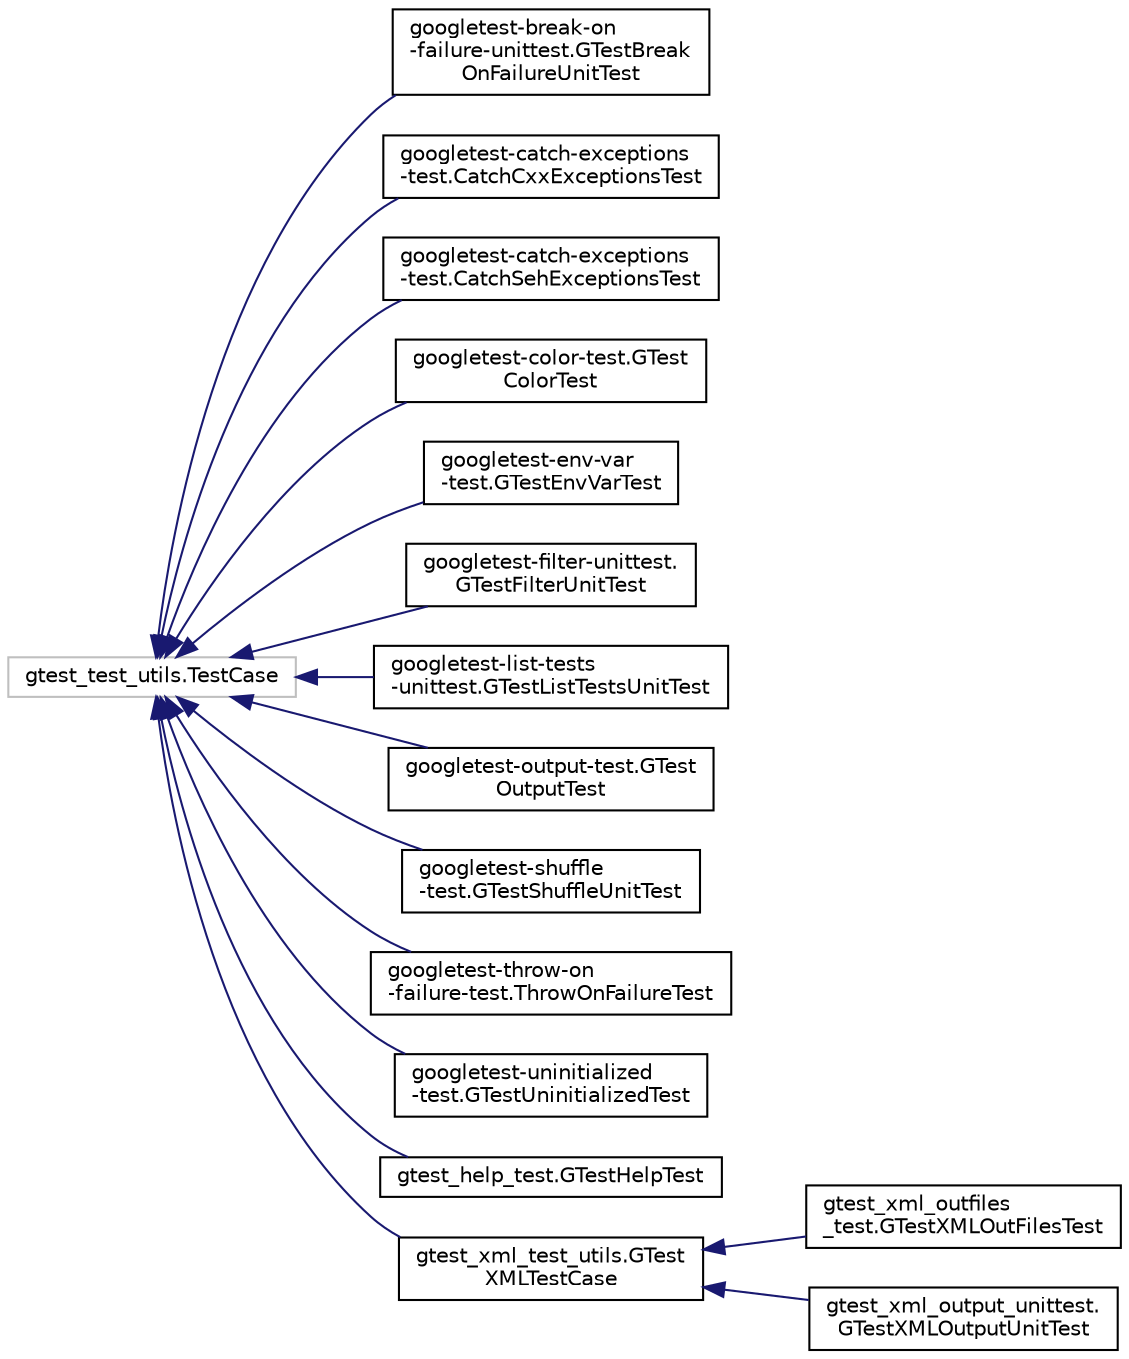 digraph "类继承关系图"
{
 // LATEX_PDF_SIZE
  edge [fontname="Helvetica",fontsize="10",labelfontname="Helvetica",labelfontsize="10"];
  node [fontname="Helvetica",fontsize="10",shape=record];
  rankdir="LR";
  Node1401 [label="gtest_test_utils.TestCase",height=0.2,width=0.4,color="grey75", fillcolor="white", style="filled",tooltip=" "];
  Node1401 -> Node0 [dir="back",color="midnightblue",fontsize="10",style="solid",fontname="Helvetica"];
  Node0 [label="googletest-break-on\l-failure-unittest.GTestBreak\lOnFailureUnitTest",height=0.2,width=0.4,color="black", fillcolor="white", style="filled",URL="$classgoogletest-break-on-failure-unittest_1_1GTestBreakOnFailureUnitTest.html",tooltip=" "];
  Node1401 -> Node1403 [dir="back",color="midnightblue",fontsize="10",style="solid",fontname="Helvetica"];
  Node1403 [label="googletest-catch-exceptions\l-test.CatchCxxExceptionsTest",height=0.2,width=0.4,color="black", fillcolor="white", style="filled",URL="$classgoogletest-catch-exceptions-test_1_1CatchCxxExceptionsTest.html",tooltip=" "];
  Node1401 -> Node1404 [dir="back",color="midnightblue",fontsize="10",style="solid",fontname="Helvetica"];
  Node1404 [label="googletest-catch-exceptions\l-test.CatchSehExceptionsTest",height=0.2,width=0.4,color="black", fillcolor="white", style="filled",URL="$classgoogletest-catch-exceptions-test_1_1CatchSehExceptionsTest.html",tooltip=" "];
  Node1401 -> Node1405 [dir="back",color="midnightblue",fontsize="10",style="solid",fontname="Helvetica"];
  Node1405 [label="googletest-color-test.GTest\lColorTest",height=0.2,width=0.4,color="black", fillcolor="white", style="filled",URL="$classgoogletest-color-test_1_1GTestColorTest.html",tooltip=" "];
  Node1401 -> Node1406 [dir="back",color="midnightblue",fontsize="10",style="solid",fontname="Helvetica"];
  Node1406 [label="googletest-env-var\l-test.GTestEnvVarTest",height=0.2,width=0.4,color="black", fillcolor="white", style="filled",URL="$classgoogletest-env-var-test_1_1GTestEnvVarTest.html",tooltip=" "];
  Node1401 -> Node1407 [dir="back",color="midnightblue",fontsize="10",style="solid",fontname="Helvetica"];
  Node1407 [label="googletest-filter-unittest.\lGTestFilterUnitTest",height=0.2,width=0.4,color="black", fillcolor="white", style="filled",URL="$classgoogletest-filter-unittest_1_1GTestFilterUnitTest.html",tooltip=" "];
  Node1401 -> Node1408 [dir="back",color="midnightblue",fontsize="10",style="solid",fontname="Helvetica"];
  Node1408 [label="googletest-list-tests\l-unittest.GTestListTestsUnitTest",height=0.2,width=0.4,color="black", fillcolor="white", style="filled",URL="$classgoogletest-list-tests-unittest_1_1GTestListTestsUnitTest.html",tooltip=" "];
  Node1401 -> Node1409 [dir="back",color="midnightblue",fontsize="10",style="solid",fontname="Helvetica"];
  Node1409 [label="googletest-output-test.GTest\lOutputTest",height=0.2,width=0.4,color="black", fillcolor="white", style="filled",URL="$classgoogletest-output-test_1_1GTestOutputTest.html",tooltip=" "];
  Node1401 -> Node1410 [dir="back",color="midnightblue",fontsize="10",style="solid",fontname="Helvetica"];
  Node1410 [label="googletest-shuffle\l-test.GTestShuffleUnitTest",height=0.2,width=0.4,color="black", fillcolor="white", style="filled",URL="$classgoogletest-shuffle-test_1_1GTestShuffleUnitTest.html",tooltip=" "];
  Node1401 -> Node1411 [dir="back",color="midnightblue",fontsize="10",style="solid",fontname="Helvetica"];
  Node1411 [label="googletest-throw-on\l-failure-test.ThrowOnFailureTest",height=0.2,width=0.4,color="black", fillcolor="white", style="filled",URL="$classgoogletest-throw-on-failure-test_1_1ThrowOnFailureTest.html",tooltip=" "];
  Node1401 -> Node1412 [dir="back",color="midnightblue",fontsize="10",style="solid",fontname="Helvetica"];
  Node1412 [label="googletest-uninitialized\l-test.GTestUninitializedTest",height=0.2,width=0.4,color="black", fillcolor="white", style="filled",URL="$classgoogletest-uninitialized-test_1_1GTestUninitializedTest.html",tooltip=" "];
  Node1401 -> Node1413 [dir="back",color="midnightblue",fontsize="10",style="solid",fontname="Helvetica"];
  Node1413 [label="gtest_help_test.GTestHelpTest",height=0.2,width=0.4,color="black", fillcolor="white", style="filled",URL="$classgtest__help__test_1_1GTestHelpTest.html",tooltip=" "];
  Node1401 -> Node1414 [dir="back",color="midnightblue",fontsize="10",style="solid",fontname="Helvetica"];
  Node1414 [label="gtest_xml_test_utils.GTest\lXMLTestCase",height=0.2,width=0.4,color="black", fillcolor="white", style="filled",URL="$classgtest__xml__test__utils_1_1GTestXMLTestCase.html",tooltip=" "];
  Node1414 -> Node1415 [dir="back",color="midnightblue",fontsize="10",style="solid",fontname="Helvetica"];
  Node1415 [label="gtest_xml_outfiles\l_test.GTestXMLOutFilesTest",height=0.2,width=0.4,color="black", fillcolor="white", style="filled",URL="$classgtest__xml__outfiles__test_1_1GTestXMLOutFilesTest.html",tooltip=" "];
  Node1414 -> Node1416 [dir="back",color="midnightblue",fontsize="10",style="solid",fontname="Helvetica"];
  Node1416 [label="gtest_xml_output_unittest.\lGTestXMLOutputUnitTest",height=0.2,width=0.4,color="black", fillcolor="white", style="filled",URL="$classgtest__xml__output__unittest_1_1GTestXMLOutputUnitTest.html",tooltip=" "];
}
